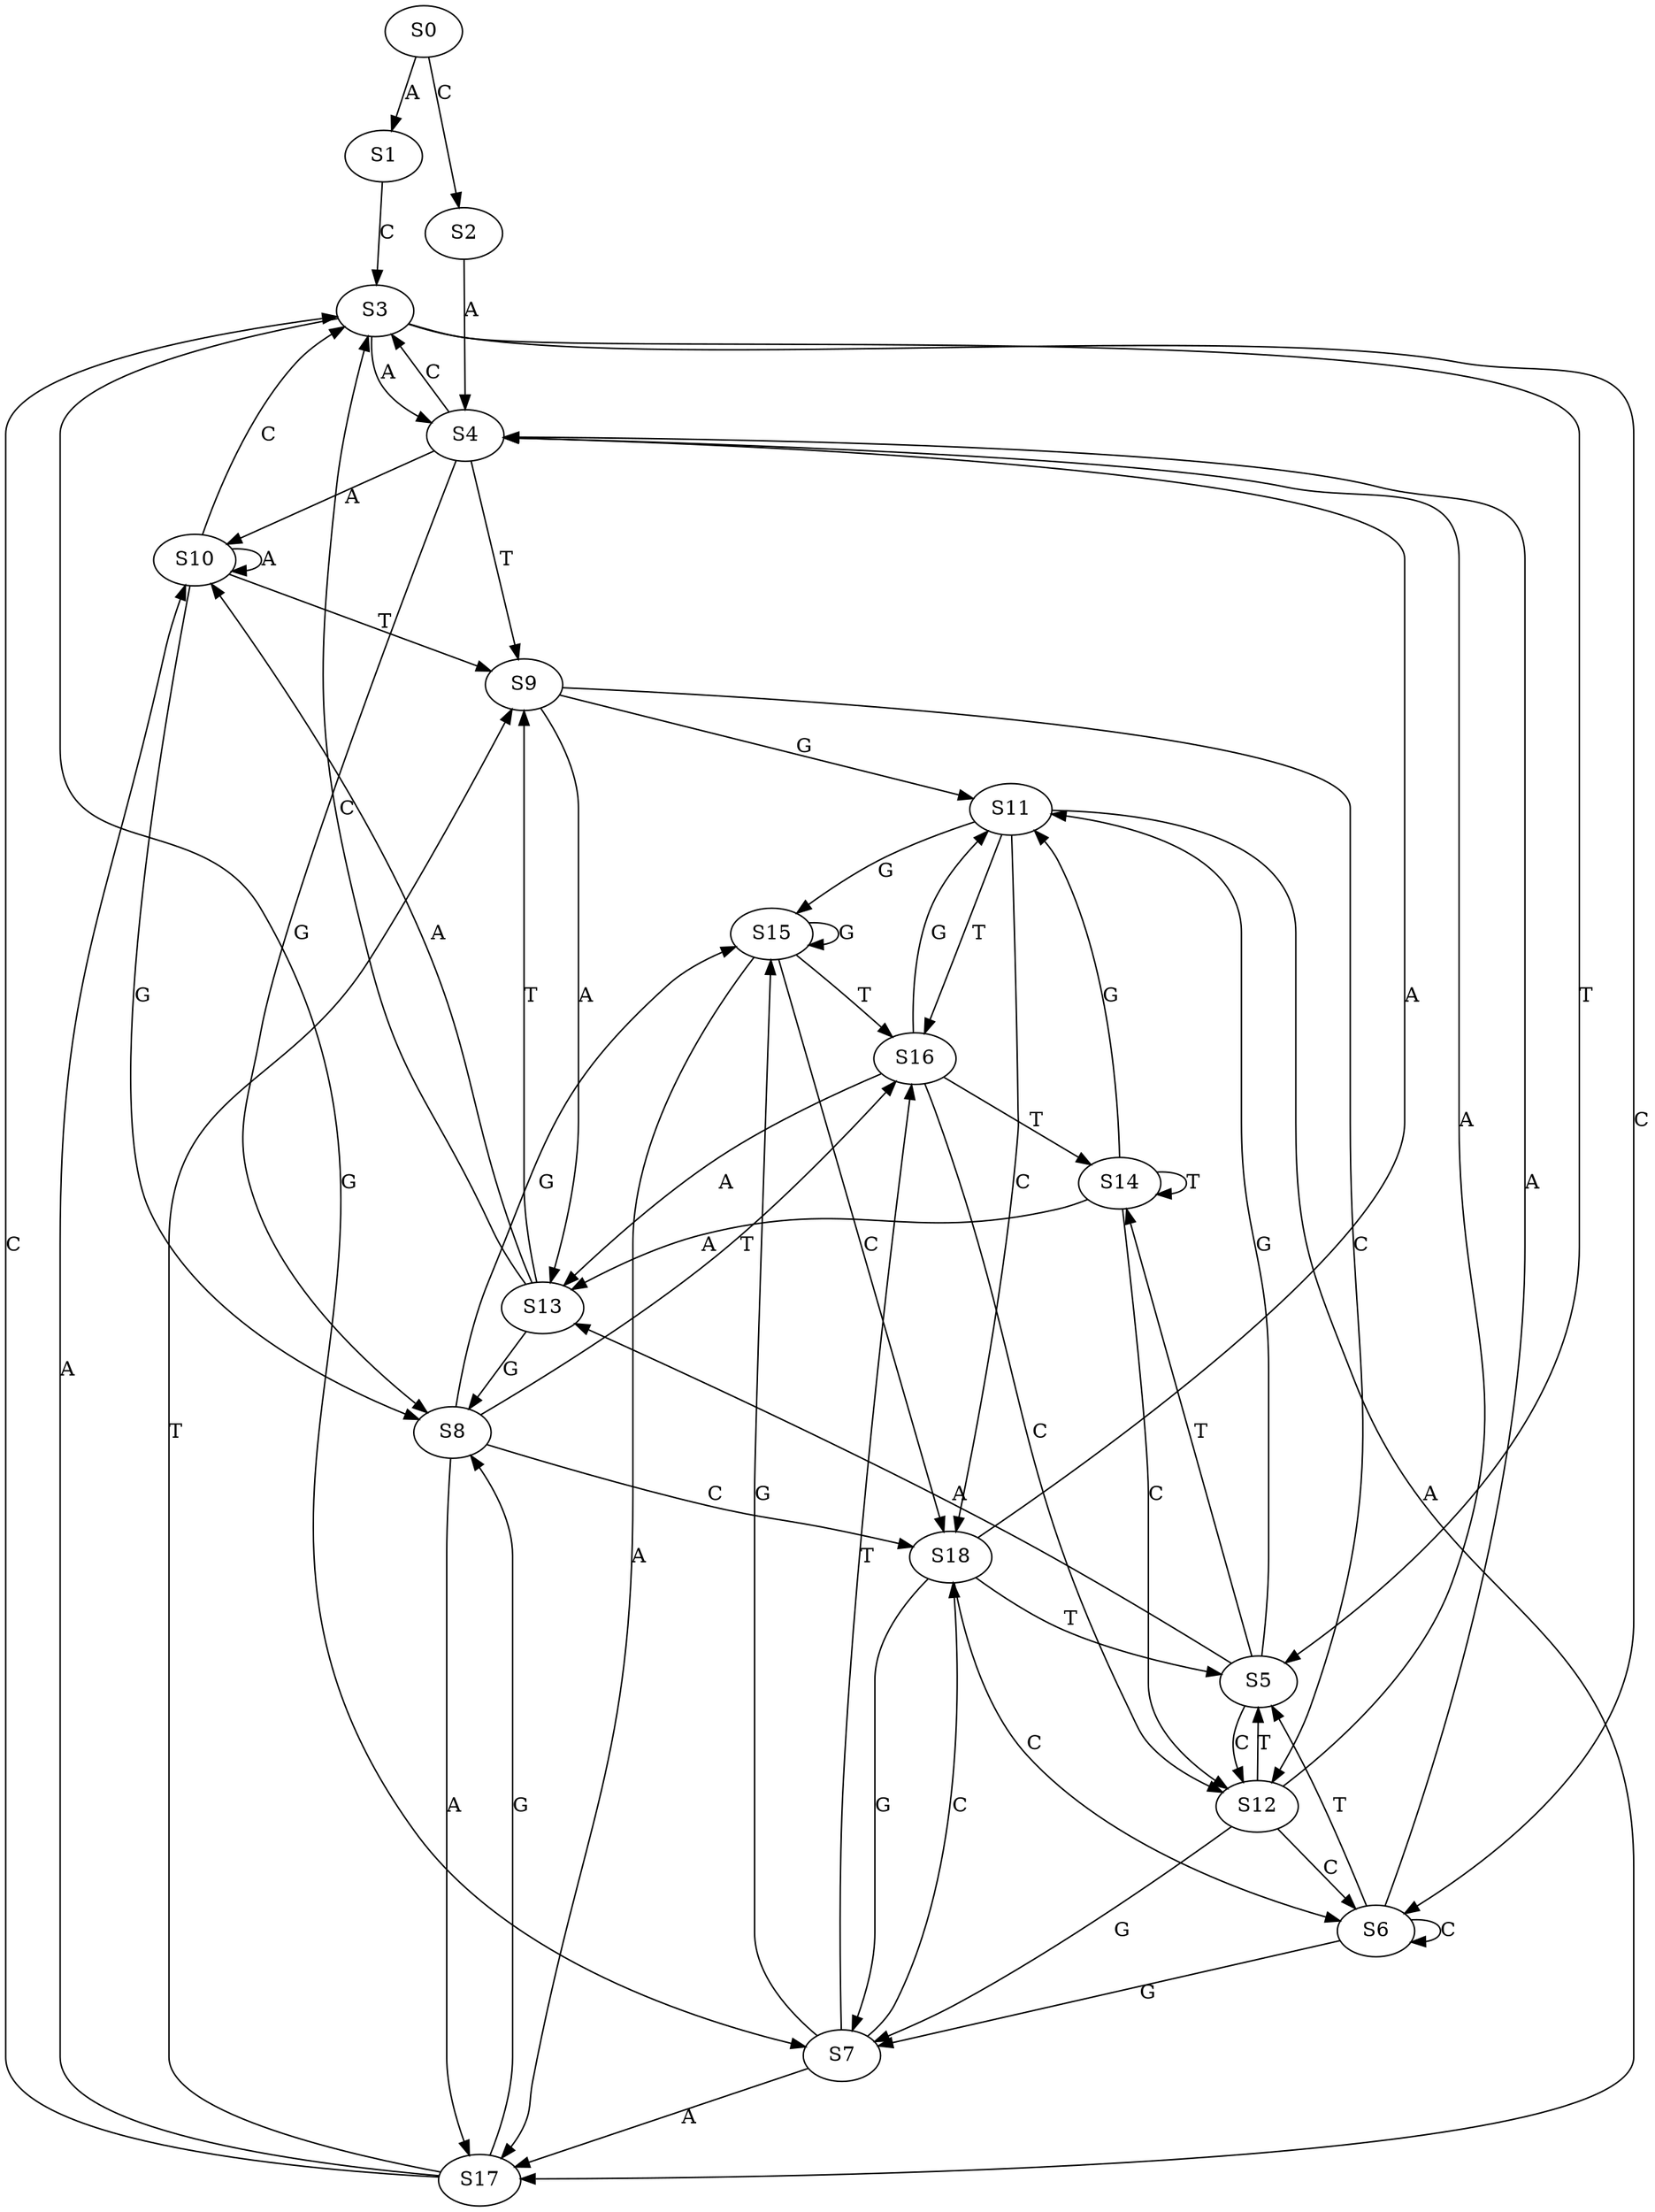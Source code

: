 strict digraph  {
	S0 -> S1 [ label = A ];
	S0 -> S2 [ label = C ];
	S1 -> S3 [ label = C ];
	S2 -> S4 [ label = A ];
	S3 -> S4 [ label = A ];
	S3 -> S5 [ label = T ];
	S3 -> S6 [ label = C ];
	S3 -> S7 [ label = G ];
	S4 -> S8 [ label = G ];
	S4 -> S9 [ label = T ];
	S4 -> S3 [ label = C ];
	S4 -> S10 [ label = A ];
	S5 -> S11 [ label = G ];
	S5 -> S12 [ label = C ];
	S5 -> S13 [ label = A ];
	S5 -> S14 [ label = T ];
	S6 -> S7 [ label = G ];
	S6 -> S6 [ label = C ];
	S6 -> S4 [ label = A ];
	S6 -> S5 [ label = T ];
	S7 -> S15 [ label = G ];
	S7 -> S16 [ label = T ];
	S7 -> S17 [ label = A ];
	S7 -> S18 [ label = C ];
	S8 -> S16 [ label = T ];
	S8 -> S15 [ label = G ];
	S8 -> S17 [ label = A ];
	S8 -> S18 [ label = C ];
	S9 -> S13 [ label = A ];
	S9 -> S12 [ label = C ];
	S9 -> S11 [ label = G ];
	S10 -> S9 [ label = T ];
	S10 -> S3 [ label = C ];
	S10 -> S8 [ label = G ];
	S10 -> S10 [ label = A ];
	S11 -> S17 [ label = A ];
	S11 -> S16 [ label = T ];
	S11 -> S18 [ label = C ];
	S11 -> S15 [ label = G ];
	S12 -> S5 [ label = T ];
	S12 -> S7 [ label = G ];
	S12 -> S6 [ label = C ];
	S12 -> S4 [ label = A ];
	S13 -> S8 [ label = G ];
	S13 -> S9 [ label = T ];
	S13 -> S10 [ label = A ];
	S13 -> S3 [ label = C ];
	S14 -> S13 [ label = A ];
	S14 -> S12 [ label = C ];
	S14 -> S11 [ label = G ];
	S14 -> S14 [ label = T ];
	S15 -> S17 [ label = A ];
	S15 -> S16 [ label = T ];
	S15 -> S15 [ label = G ];
	S15 -> S18 [ label = C ];
	S16 -> S13 [ label = A ];
	S16 -> S12 [ label = C ];
	S16 -> S11 [ label = G ];
	S16 -> S14 [ label = T ];
	S17 -> S8 [ label = G ];
	S17 -> S10 [ label = A ];
	S17 -> S3 [ label = C ];
	S17 -> S9 [ label = T ];
	S18 -> S6 [ label = C ];
	S18 -> S5 [ label = T ];
	S18 -> S7 [ label = G ];
	S18 -> S4 [ label = A ];
}
